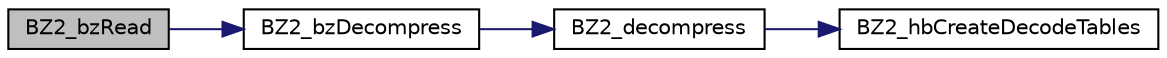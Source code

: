 digraph G
{
  edge [fontname="Helvetica",fontsize="10",labelfontname="Helvetica",labelfontsize="10"];
  node [fontname="Helvetica",fontsize="10",shape=record];
  rankdir="LR";
  Node1 [label="BZ2_bzRead",height=0.2,width=0.4,color="black", fillcolor="grey75", style="filled" fontcolor="black"];
  Node1 -> Node2 [color="midnightblue",fontsize="10",style="solid",fontname="Helvetica"];
  Node2 [label="BZ2_bzDecompress",height=0.2,width=0.4,color="black", fillcolor="white", style="filled",URL="$bzlib_8c.html#a6dcb378b962a5d4d02805fb49712781f"];
  Node2 -> Node3 [color="midnightblue",fontsize="10",style="solid",fontname="Helvetica"];
  Node3 [label="BZ2_decompress",height=0.2,width=0.4,color="black", fillcolor="white", style="filled",URL="$bzlib__private_8h.html#ad09be1f8ca2511c5e2c57f6d8ae78ac1"];
  Node3 -> Node4 [color="midnightblue",fontsize="10",style="solid",fontname="Helvetica"];
  Node4 [label="BZ2_hbCreateDecodeTables",height=0.2,width=0.4,color="black", fillcolor="white", style="filled",URL="$bzlib__private_8h.html#ab103321f6203d5445554fbcff5db3d25"];
}
